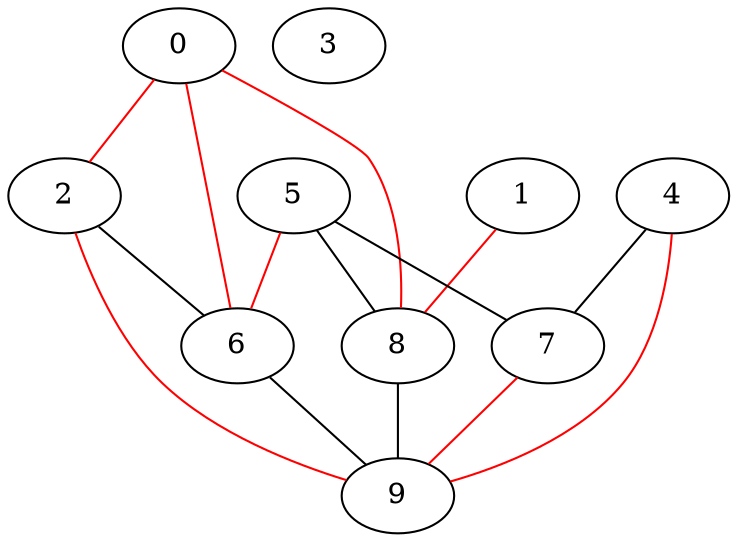 graph five{
	0 -- 2[color=red];
	0 -- 6[color=red];
	0 -- 8[color=red];
	1 -- 8[color=red];
	2 -- 6;
	2 -- 9[color=red];
	3;
	4 -- 7;
	4 -- 9[color=red];
	5 -- 6[color=red];
	5 -- 7;
	5 -- 8;
	6 -- 9;
	7 -- 9[color=red];
	8 -- 9;
	9
}
